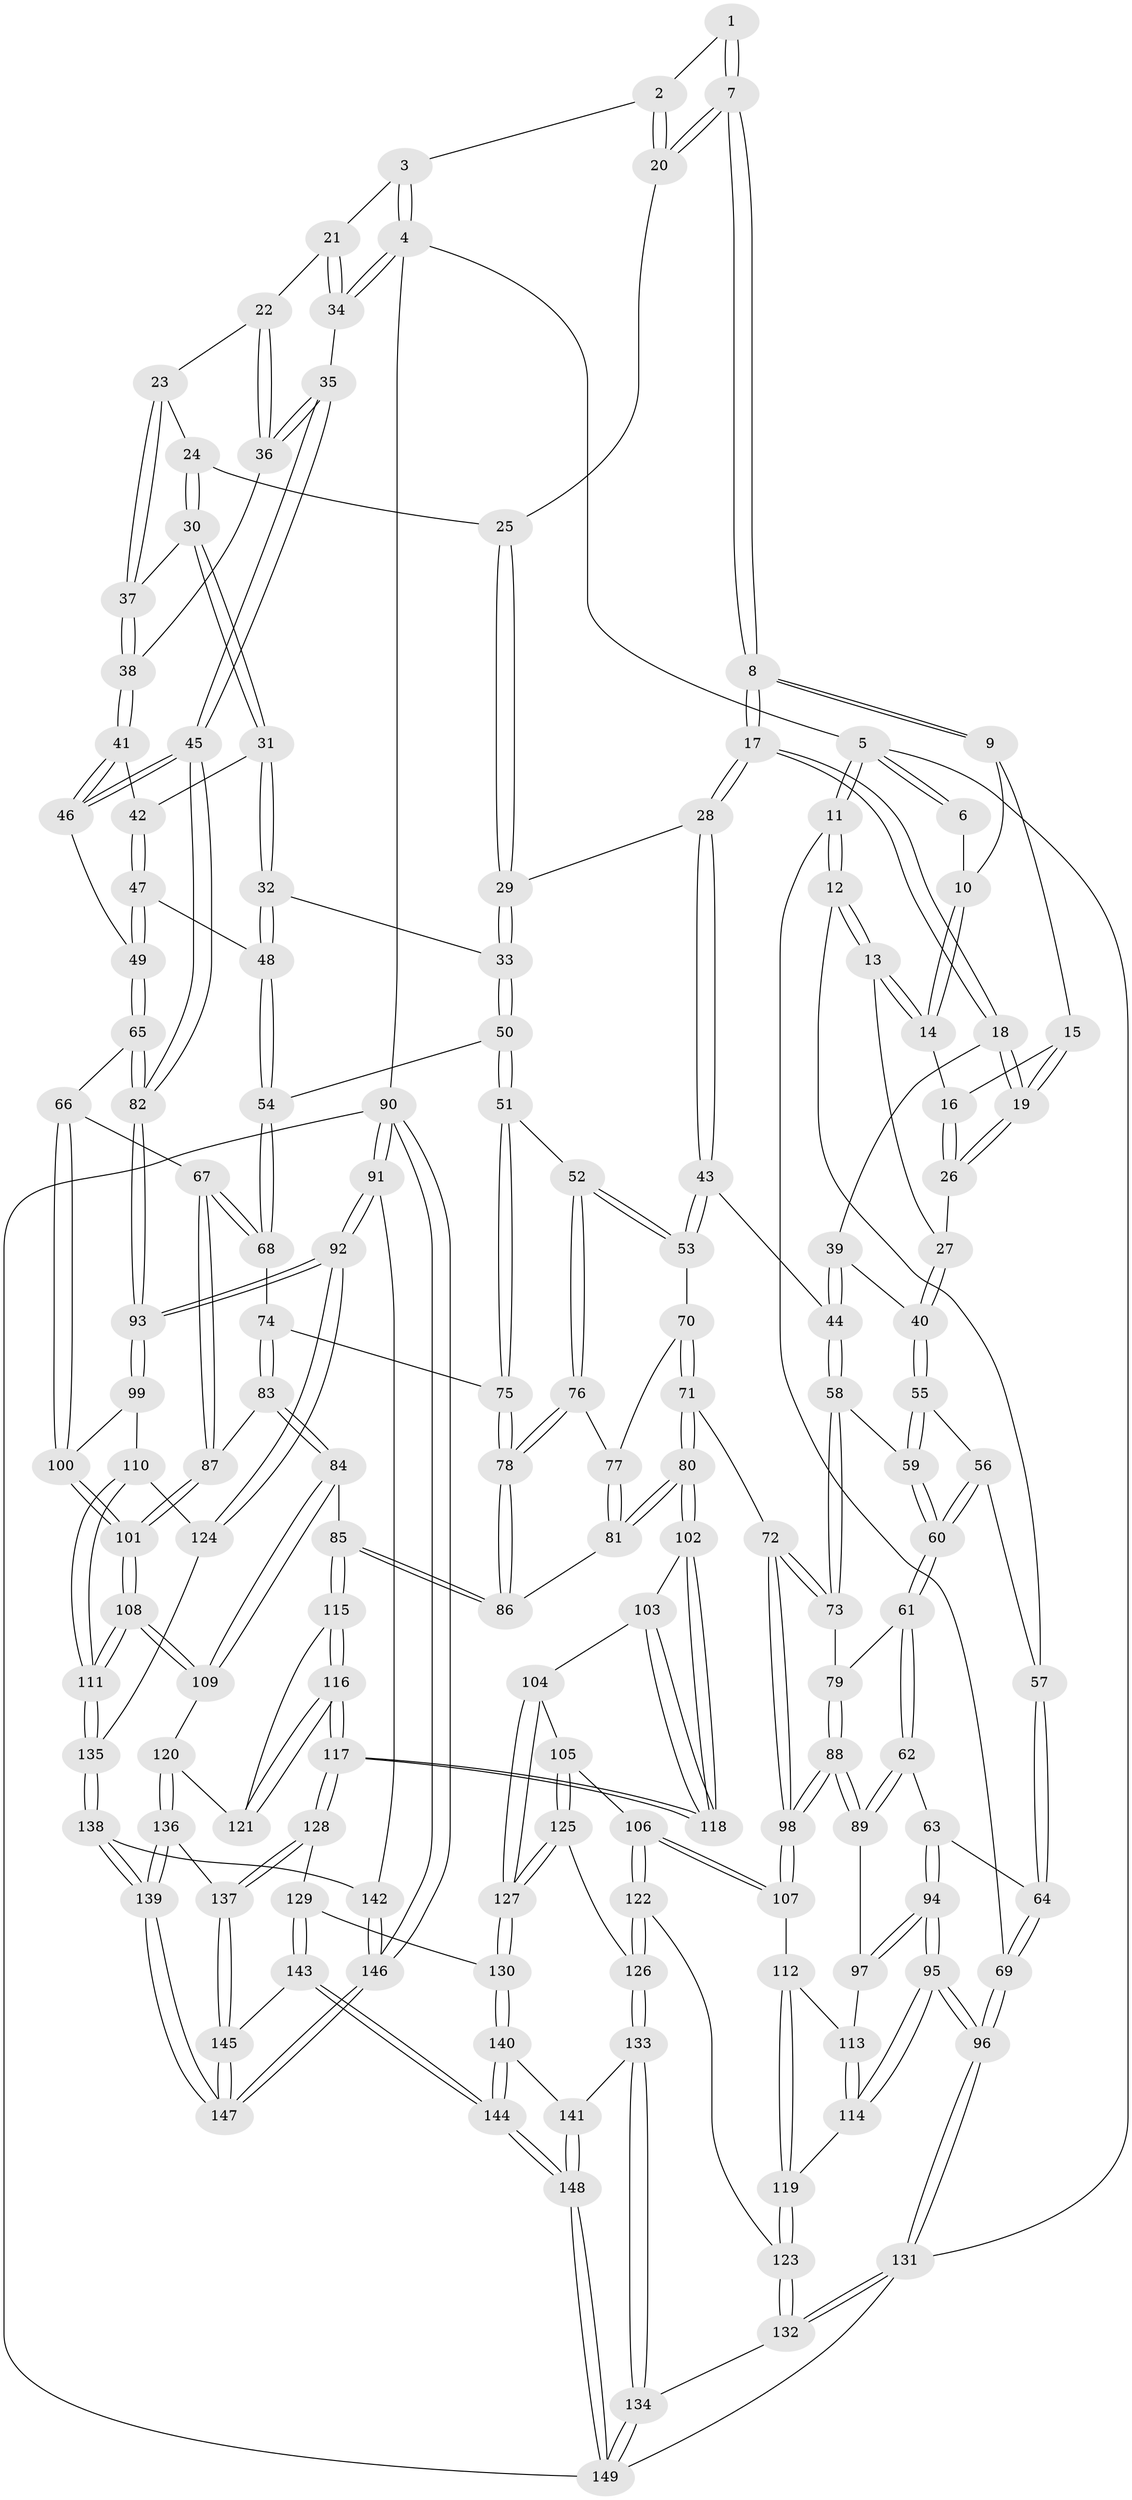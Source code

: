 // coarse degree distribution, {3: 0.10227272727272728, 4: 0.4318181818181818, 5: 0.3977272727272727, 8: 0.011363636363636364, 6: 0.056818181818181816}
// Generated by graph-tools (version 1.1) at 2025/52/02/27/25 19:52:38]
// undirected, 149 vertices, 369 edges
graph export_dot {
graph [start="1"]
  node [color=gray90,style=filled];
  1 [pos="+0.5422744322204855+0"];
  2 [pos="+0.7563198880336323+0"];
  3 [pos="+0.7646241257968509+0"];
  4 [pos="+1+0"];
  5 [pos="+0+0"];
  6 [pos="+0.2965506995966709+0"];
  7 [pos="+0.4911884298457093+0.10213811803528354"];
  8 [pos="+0.47570904599558017+0.16776359695042176"];
  9 [pos="+0.30265304380173425+0"];
  10 [pos="+0.29474313726746215+0"];
  11 [pos="+0+0.10458716095013311"];
  12 [pos="+0+0.14697651268461925"];
  13 [pos="+0+0.1412885360721526"];
  14 [pos="+0.15524364036514468+0.08178385253296329"];
  15 [pos="+0.2938845838839898+0.006241551012542613"];
  16 [pos="+0.20788782082120763+0.10596542814733927"];
  17 [pos="+0.4758661768064662+0.1732472898546865"];
  18 [pos="+0.33789829383325487+0.17346445888108444"];
  19 [pos="+0.32777226878004573+0.1620911710433037"];
  20 [pos="+0.7392653534965165+0"];
  21 [pos="+0.9625510464458585+0.11332348473471261"];
  22 [pos="+0.9398434691845721+0.13108237575112877"];
  23 [pos="+0.8844167965100782+0.14862705345356653"];
  24 [pos="+0.7394371205457627+0.00015940763653605593"];
  25 [pos="+0.739060276545449+0"];
  26 [pos="+0.22097994757232722+0.14853061298252257"];
  27 [pos="+0.1939681077261402+0.17541697177435916"];
  28 [pos="+0.5103438178185654+0.20827783268419292"];
  29 [pos="+0.591809130137704+0.20974889022200352"];
  30 [pos="+0.7786607357070621+0.18291121729029908"];
  31 [pos="+0.7425790817805177+0.264021155379065"];
  32 [pos="+0.7077403577494138+0.28203313540573965"];
  33 [pos="+0.6267383000712491+0.24358638419634487"];
  34 [pos="+1+0.12429570616414005"];
  35 [pos="+1+0.26860812552579794"];
  36 [pos="+0.9538614622348359+0.2111677519998349"];
  37 [pos="+0.8701822855006449+0.19890540735676857"];
  38 [pos="+0.8838048247758541+0.24994669740821115"];
  39 [pos="+0.30688129678061227+0.23291506194027686"];
  40 [pos="+0.219704909542591+0.30079615751945704"];
  41 [pos="+0.8801885139117588+0.2720225123987911"];
  42 [pos="+0.8608790081793621+0.2791186857491774"];
  43 [pos="+0.44968239905426016+0.3595740864858299"];
  44 [pos="+0.4107509064825225+0.36722146052690846"];
  45 [pos="+1+0.3491871434074339"];
  46 [pos="+0.9744752522829565+0.35332756811402477"];
  47 [pos="+0.8156024309998638+0.3752488031143761"];
  48 [pos="+0.7292128670848576+0.3767743134106787"];
  49 [pos="+0.8852830889205276+0.4338955819809729"];
  50 [pos="+0.5926766957527354+0.4126988806934785"];
  51 [pos="+0.583570020189361+0.4198562803558318"];
  52 [pos="+0.5603553618856317+0.42422899905507105"];
  53 [pos="+0.47865625080037966+0.39456409839053974"];
  54 [pos="+0.7202019281918898+0.39892496236784697"];
  55 [pos="+0.21592670716737936+0.3074547900448892"];
  56 [pos="+0.17244194753397657+0.3242277111244265"];
  57 [pos="+0.08873417954026093+0.3079247340839582"];
  58 [pos="+0.3410456871231902+0.4050153640662515"];
  59 [pos="+0.3304547678447181+0.4000843144357631"];
  60 [pos="+0.1823140659739953+0.46058300000274277"];
  61 [pos="+0.1736528349603856+0.49544205676801234"];
  62 [pos="+0.14342027013567943+0.5144378957572092"];
  63 [pos="+0.1293845058477272+0.5157060138445978"];
  64 [pos="+0.0737250601288399+0.4281496665994322"];
  65 [pos="+0.874039469542094+0.4823519276082465"];
  66 [pos="+0.8437412188379527+0.5292774648163313"];
  67 [pos="+0.8239778955713045+0.5351567387054125"];
  68 [pos="+0.7311602107907319+0.4612237794393808"];
  69 [pos="+0+0.5165411924196128"];
  70 [pos="+0.47640503160591774+0.4086433367783356"];
  71 [pos="+0.36761135159750236+0.5630118343896263"];
  72 [pos="+0.34018204328146084+0.5503575485602653"];
  73 [pos="+0.3276835045505246+0.5271016246428925"];
  74 [pos="+0.6650755114303051+0.5084356352779491"];
  75 [pos="+0.6489791461948521+0.5079296713150879"];
  76 [pos="+0.5531225083987573+0.5258147546005967"];
  77 [pos="+0.47626315971781974+0.474324049563261"];
  78 [pos="+0.5590201035723188+0.5773716291203782"];
  79 [pos="+0.20337382434649104+0.5049059220242004"];
  80 [pos="+0.42364899848663173+0.5989090725273011"];
  81 [pos="+0.4479723940421508+0.5923588754797477"];
  82 [pos="+1+0.5283289706900307"];
  83 [pos="+0.7002013086196468+0.6038125007647264"];
  84 [pos="+0.6799196164440935+0.6329834800950361"];
  85 [pos="+0.5626048181442387+0.6166546064705787"];
  86 [pos="+0.5497482380480005+0.6003522474042616"];
  87 [pos="+0.8108322408770423+0.5554891376037905"];
  88 [pos="+0.25002856346022834+0.6453501228975439"];
  89 [pos="+0.17612209058421496+0.5899604601264354"];
  90 [pos="+1+1"];
  91 [pos="+1+0.8182636171347746"];
  92 [pos="+1+0.7642259767355899"];
  93 [pos="+1+0.5441545156689083"];
  94 [pos="+0+0.6548675485952221"];
  95 [pos="+0+0.683235233951049"];
  96 [pos="+0+0.6896911663214039"];
  97 [pos="+0.13847649221852285+0.647069720989668"];
  98 [pos="+0.25108021528806873+0.6463584768831091"];
  99 [pos="+0.9379736483458616+0.5988752436355724"];
  100 [pos="+0.9255565503163008+0.5929149437595782"];
  101 [pos="+0.8116468345543756+0.7246416359278666"];
  102 [pos="+0.41850343749717556+0.6261652203049154"];
  103 [pos="+0.3270317716487102+0.7064328191135933"];
  104 [pos="+0.3141042010922114+0.7103389712722458"];
  105 [pos="+0.3095810952275374+0.7089292459325454"];
  106 [pos="+0.26762754514742904+0.6896164373421666"];
  107 [pos="+0.25036349304051064+0.6510446855212728"];
  108 [pos="+0.8102266803208177+0.7340256270084812"];
  109 [pos="+0.7156849510110295+0.7174715618256814"];
  110 [pos="+0.9341178090727272+0.6997038182813479"];
  111 [pos="+0.8373864861512571+0.7639774581406971"];
  112 [pos="+0.21371634442989051+0.6641982047024878"];
  113 [pos="+0.1703490458467719+0.6677287551199246"];
  114 [pos="+0.1407760155078947+0.7363517404049615"];
  115 [pos="+0.5600885472357383+0.6995720254445504"];
  116 [pos="+0.49039571070769555+0.8016451924748134"];
  117 [pos="+0.4709166157991572+0.8253332808290448"];
  118 [pos="+0.4488853030178644+0.7751613575690457"];
  119 [pos="+0.1660985144008779+0.7535594551779714"];
  120 [pos="+0.673066798419766+0.7536351620077169"];
  121 [pos="+0.6644166490304844+0.7508861291995346"];
  122 [pos="+0.22913533143423306+0.7604636957691852"];
  123 [pos="+0.17294275711938276+0.7612859320180333"];
  124 [pos="+1+0.7314217027953254"];
  125 [pos="+0.2697362902411712+0.8109018595263876"];
  126 [pos="+0.2620332064175926+0.8122648860718132"];
  127 [pos="+0.3407380445505699+0.807742879529912"];
  128 [pos="+0.4704055822549207+0.8291281184634857"];
  129 [pos="+0.46158365358803494+0.8349908362704549"];
  130 [pos="+0.42212252070599016+0.8490069719471609"];
  131 [pos="+0+0.7582302509344254"];
  132 [pos="+0.12902103763435538+0.915467484192786"];
  133 [pos="+0.22581193556833068+0.8843745286480514"];
  134 [pos="+0.13133846648231814+0.9176462953829199"];
  135 [pos="+0.8484744591365284+0.8151865956373718"];
  136 [pos="+0.6456211593351467+0.883842783261584"];
  137 [pos="+0.592225985940969+0.8942934804024446"];
  138 [pos="+0.8495215777134895+0.8248278002087985"];
  139 [pos="+0.7189155481628868+0.9154438934722268"];
  140 [pos="+0.3853861183552186+0.8927067588480445"];
  141 [pos="+0.32511497637847325+0.9273692264638674"];
  142 [pos="+0.9148923319633302+0.8801308918800318"];
  143 [pos="+0.4833793234152314+1"];
  144 [pos="+0.4620440925144562+1"];
  145 [pos="+0.522528220970887+1"];
  146 [pos="+0.8767644862106985+1"];
  147 [pos="+0.8299045853326248+1"];
  148 [pos="+0.24398459154365837+1"];
  149 [pos="+0.1972242626081737+1"];
  1 -- 2;
  1 -- 7;
  1 -- 7;
  2 -- 3;
  2 -- 20;
  2 -- 20;
  3 -- 4;
  3 -- 4;
  3 -- 21;
  4 -- 5;
  4 -- 34;
  4 -- 34;
  4 -- 90;
  5 -- 6;
  5 -- 6;
  5 -- 11;
  5 -- 11;
  5 -- 131;
  6 -- 10;
  7 -- 8;
  7 -- 8;
  7 -- 20;
  7 -- 20;
  8 -- 9;
  8 -- 9;
  8 -- 17;
  8 -- 17;
  9 -- 10;
  9 -- 15;
  10 -- 14;
  10 -- 14;
  11 -- 12;
  11 -- 12;
  11 -- 69;
  12 -- 13;
  12 -- 13;
  12 -- 57;
  13 -- 14;
  13 -- 14;
  13 -- 27;
  14 -- 16;
  15 -- 16;
  15 -- 19;
  15 -- 19;
  16 -- 26;
  16 -- 26;
  17 -- 18;
  17 -- 18;
  17 -- 28;
  17 -- 28;
  18 -- 19;
  18 -- 19;
  18 -- 39;
  19 -- 26;
  19 -- 26;
  20 -- 25;
  21 -- 22;
  21 -- 34;
  21 -- 34;
  22 -- 23;
  22 -- 36;
  22 -- 36;
  23 -- 24;
  23 -- 37;
  23 -- 37;
  24 -- 25;
  24 -- 30;
  24 -- 30;
  25 -- 29;
  25 -- 29;
  26 -- 27;
  27 -- 40;
  27 -- 40;
  28 -- 29;
  28 -- 43;
  28 -- 43;
  29 -- 33;
  29 -- 33;
  30 -- 31;
  30 -- 31;
  30 -- 37;
  31 -- 32;
  31 -- 32;
  31 -- 42;
  32 -- 33;
  32 -- 48;
  32 -- 48;
  33 -- 50;
  33 -- 50;
  34 -- 35;
  35 -- 36;
  35 -- 36;
  35 -- 45;
  35 -- 45;
  36 -- 38;
  37 -- 38;
  37 -- 38;
  38 -- 41;
  38 -- 41;
  39 -- 40;
  39 -- 44;
  39 -- 44;
  40 -- 55;
  40 -- 55;
  41 -- 42;
  41 -- 46;
  41 -- 46;
  42 -- 47;
  42 -- 47;
  43 -- 44;
  43 -- 53;
  43 -- 53;
  44 -- 58;
  44 -- 58;
  45 -- 46;
  45 -- 46;
  45 -- 82;
  45 -- 82;
  46 -- 49;
  47 -- 48;
  47 -- 49;
  47 -- 49;
  48 -- 54;
  48 -- 54;
  49 -- 65;
  49 -- 65;
  50 -- 51;
  50 -- 51;
  50 -- 54;
  51 -- 52;
  51 -- 75;
  51 -- 75;
  52 -- 53;
  52 -- 53;
  52 -- 76;
  52 -- 76;
  53 -- 70;
  54 -- 68;
  54 -- 68;
  55 -- 56;
  55 -- 59;
  55 -- 59;
  56 -- 57;
  56 -- 60;
  56 -- 60;
  57 -- 64;
  57 -- 64;
  58 -- 59;
  58 -- 73;
  58 -- 73;
  59 -- 60;
  59 -- 60;
  60 -- 61;
  60 -- 61;
  61 -- 62;
  61 -- 62;
  61 -- 79;
  62 -- 63;
  62 -- 89;
  62 -- 89;
  63 -- 64;
  63 -- 94;
  63 -- 94;
  64 -- 69;
  64 -- 69;
  65 -- 66;
  65 -- 82;
  65 -- 82;
  66 -- 67;
  66 -- 100;
  66 -- 100;
  67 -- 68;
  67 -- 68;
  67 -- 87;
  67 -- 87;
  68 -- 74;
  69 -- 96;
  69 -- 96;
  70 -- 71;
  70 -- 71;
  70 -- 77;
  71 -- 72;
  71 -- 80;
  71 -- 80;
  72 -- 73;
  72 -- 73;
  72 -- 98;
  72 -- 98;
  73 -- 79;
  74 -- 75;
  74 -- 83;
  74 -- 83;
  75 -- 78;
  75 -- 78;
  76 -- 77;
  76 -- 78;
  76 -- 78;
  77 -- 81;
  77 -- 81;
  78 -- 86;
  78 -- 86;
  79 -- 88;
  79 -- 88;
  80 -- 81;
  80 -- 81;
  80 -- 102;
  80 -- 102;
  81 -- 86;
  82 -- 93;
  82 -- 93;
  83 -- 84;
  83 -- 84;
  83 -- 87;
  84 -- 85;
  84 -- 109;
  84 -- 109;
  85 -- 86;
  85 -- 86;
  85 -- 115;
  85 -- 115;
  87 -- 101;
  87 -- 101;
  88 -- 89;
  88 -- 89;
  88 -- 98;
  88 -- 98;
  89 -- 97;
  90 -- 91;
  90 -- 91;
  90 -- 146;
  90 -- 146;
  90 -- 149;
  91 -- 92;
  91 -- 92;
  91 -- 142;
  92 -- 93;
  92 -- 93;
  92 -- 124;
  92 -- 124;
  93 -- 99;
  93 -- 99;
  94 -- 95;
  94 -- 95;
  94 -- 97;
  94 -- 97;
  95 -- 96;
  95 -- 96;
  95 -- 114;
  95 -- 114;
  96 -- 131;
  96 -- 131;
  97 -- 113;
  98 -- 107;
  98 -- 107;
  99 -- 100;
  99 -- 110;
  100 -- 101;
  100 -- 101;
  101 -- 108;
  101 -- 108;
  102 -- 103;
  102 -- 118;
  102 -- 118;
  103 -- 104;
  103 -- 118;
  103 -- 118;
  104 -- 105;
  104 -- 127;
  104 -- 127;
  105 -- 106;
  105 -- 125;
  105 -- 125;
  106 -- 107;
  106 -- 107;
  106 -- 122;
  106 -- 122;
  107 -- 112;
  108 -- 109;
  108 -- 109;
  108 -- 111;
  108 -- 111;
  109 -- 120;
  110 -- 111;
  110 -- 111;
  110 -- 124;
  111 -- 135;
  111 -- 135;
  112 -- 113;
  112 -- 119;
  112 -- 119;
  113 -- 114;
  113 -- 114;
  114 -- 119;
  115 -- 116;
  115 -- 116;
  115 -- 121;
  116 -- 117;
  116 -- 117;
  116 -- 121;
  116 -- 121;
  117 -- 118;
  117 -- 118;
  117 -- 128;
  117 -- 128;
  119 -- 123;
  119 -- 123;
  120 -- 121;
  120 -- 136;
  120 -- 136;
  122 -- 123;
  122 -- 126;
  122 -- 126;
  123 -- 132;
  123 -- 132;
  124 -- 135;
  125 -- 126;
  125 -- 127;
  125 -- 127;
  126 -- 133;
  126 -- 133;
  127 -- 130;
  127 -- 130;
  128 -- 129;
  128 -- 137;
  128 -- 137;
  129 -- 130;
  129 -- 143;
  129 -- 143;
  130 -- 140;
  130 -- 140;
  131 -- 132;
  131 -- 132;
  131 -- 149;
  132 -- 134;
  133 -- 134;
  133 -- 134;
  133 -- 141;
  134 -- 149;
  134 -- 149;
  135 -- 138;
  135 -- 138;
  136 -- 137;
  136 -- 139;
  136 -- 139;
  137 -- 145;
  137 -- 145;
  138 -- 139;
  138 -- 139;
  138 -- 142;
  139 -- 147;
  139 -- 147;
  140 -- 141;
  140 -- 144;
  140 -- 144;
  141 -- 148;
  141 -- 148;
  142 -- 146;
  142 -- 146;
  143 -- 144;
  143 -- 144;
  143 -- 145;
  144 -- 148;
  144 -- 148;
  145 -- 147;
  145 -- 147;
  146 -- 147;
  146 -- 147;
  148 -- 149;
  148 -- 149;
}
